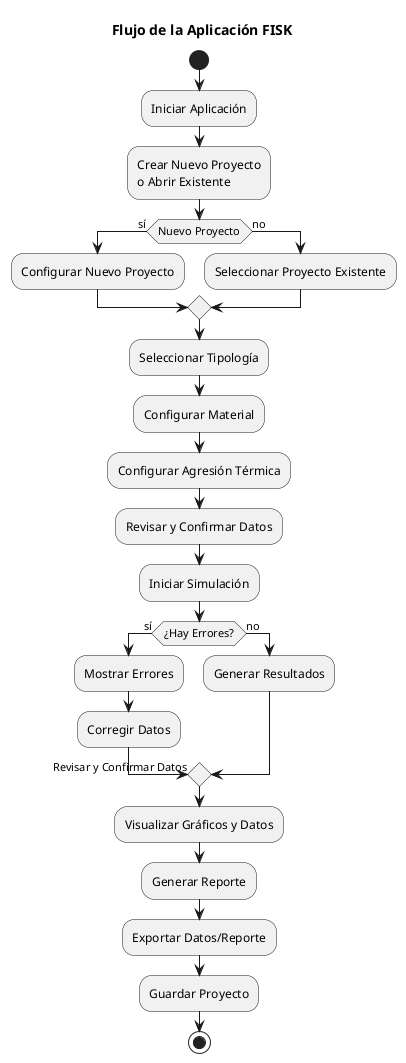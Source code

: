 @startuml
title Flujo de la Aplicación FISK

start

:Iniciar Aplicación;
:Crear Nuevo Proyecto\no Abrir Existente;
if (Nuevo Proyecto) then (sí)
    :Configurar Nuevo Proyecto;
else (no)
    :Seleccionar Proyecto Existente;
endif

:Seleccionar Tipología;
:Configurar Material;
:Configurar Agresión Térmica;
:Revisar y Confirmar Datos;
:Iniciar Simulación;

if (¿Hay Errores?) then (sí)
    :Mostrar Errores;
    :Corregir Datos;
    -> Revisar y Confirmar Datos;
else (no)
    :Generar Resultados;
endif

:Visualizar Gráficos y Datos;
:Generar Reporte;
:Exportar Datos/Reporte;
:Guardar Proyecto;
stop

@enduml
